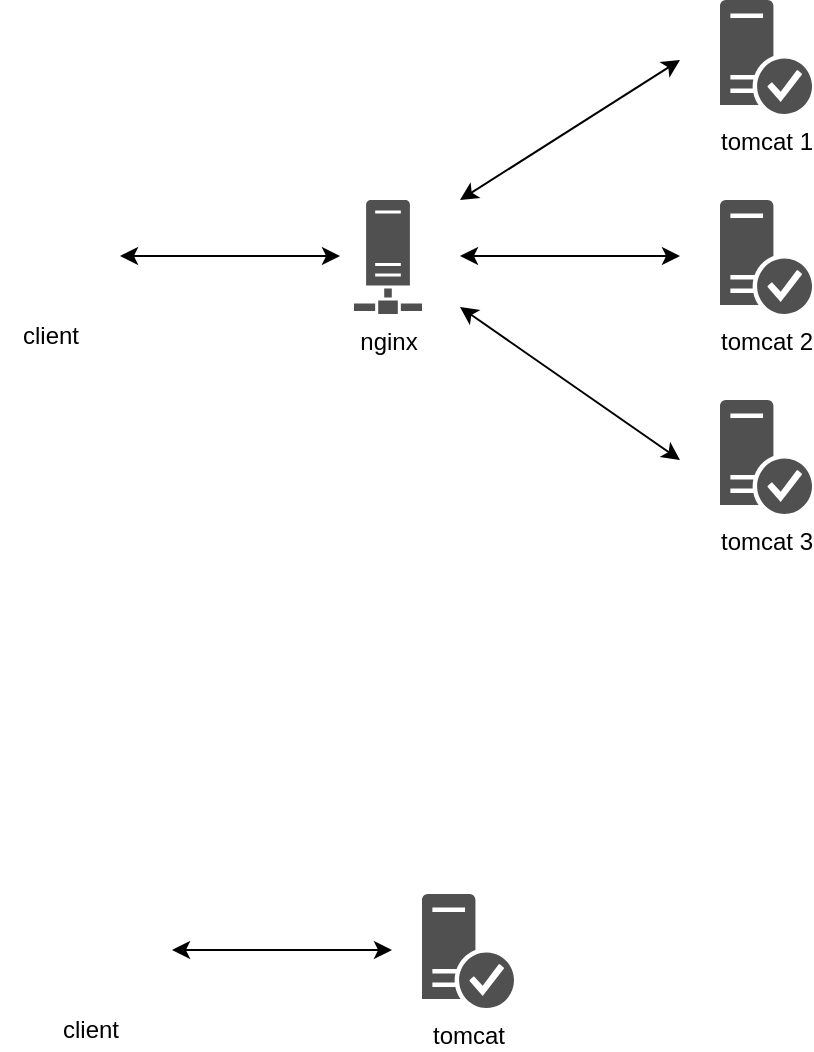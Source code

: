 <mxfile version="20.3.1" type="github">
  <diagram id="QOJws539fqBSgupLrR6U" name="第 1 页">
    <mxGraphModel dx="1426" dy="737" grid="0" gridSize="10" guides="1" tooltips="1" connect="1" arrows="1" fold="1" page="1" pageScale="1" pageWidth="827" pageHeight="1169" math="0" shadow="0">
      <root>
        <mxCell id="0" />
        <mxCell id="1" parent="0" />
        <mxCell id="8LqY17IdmFCUgcOD1Ssi-3" value="nginx" style="sketch=0;pointerEvents=1;shadow=0;dashed=0;html=1;strokeColor=none;fillColor=#505050;labelPosition=center;verticalLabelPosition=bottom;verticalAlign=top;outlineConnect=0;align=center;shape=mxgraph.office.servers.network;" vertex="1" parent="1">
          <mxGeometry x="397" y="280" width="34" height="57" as="geometry" />
        </mxCell>
        <mxCell id="8LqY17IdmFCUgcOD1Ssi-4" value="tomcat 1" style="sketch=0;pointerEvents=1;shadow=0;dashed=0;html=1;strokeColor=none;fillColor=#505050;labelPosition=center;verticalLabelPosition=bottom;verticalAlign=top;outlineConnect=0;align=center;shape=mxgraph.office.security.trusted_application_server;" vertex="1" parent="1">
          <mxGeometry x="580" y="180" width="46" height="57" as="geometry" />
        </mxCell>
        <mxCell id="8LqY17IdmFCUgcOD1Ssi-5" value="client" style="shape=image;html=1;verticalAlign=top;verticalLabelPosition=bottom;labelBackgroundColor=#ffffff;imageAspect=0;aspect=fixed;image=https://cdn4.iconfinder.com/data/icons/essential-app-1/16/computer-destop-it-website-128.png" vertex="1" parent="1">
          <mxGeometry x="220" y="283.5" width="50" height="50" as="geometry" />
        </mxCell>
        <mxCell id="8LqY17IdmFCUgcOD1Ssi-6" value="tomcat 2" style="sketch=0;pointerEvents=1;shadow=0;dashed=0;html=1;strokeColor=none;fillColor=#505050;labelPosition=center;verticalLabelPosition=bottom;verticalAlign=top;outlineConnect=0;align=center;shape=mxgraph.office.security.trusted_application_server;" vertex="1" parent="1">
          <mxGeometry x="580" y="280" width="46" height="57" as="geometry" />
        </mxCell>
        <mxCell id="8LqY17IdmFCUgcOD1Ssi-7" value="tomcat 3" style="sketch=0;pointerEvents=1;shadow=0;dashed=0;html=1;strokeColor=none;fillColor=#505050;labelPosition=center;verticalLabelPosition=bottom;verticalAlign=top;outlineConnect=0;align=center;shape=mxgraph.office.security.trusted_application_server;" vertex="1" parent="1">
          <mxGeometry x="580" y="380" width="46" height="57" as="geometry" />
        </mxCell>
        <mxCell id="8LqY17IdmFCUgcOD1Ssi-8" value="" style="endArrow=classic;startArrow=classic;html=1;rounded=0;" edge="1" parent="1">
          <mxGeometry width="50" height="50" relative="1" as="geometry">
            <mxPoint x="280" y="308" as="sourcePoint" />
            <mxPoint x="390" y="308" as="targetPoint" />
          </mxGeometry>
        </mxCell>
        <mxCell id="8LqY17IdmFCUgcOD1Ssi-9" value="" style="endArrow=classic;startArrow=classic;html=1;rounded=0;" edge="1" parent="1">
          <mxGeometry width="50" height="50" relative="1" as="geometry">
            <mxPoint x="450" y="308" as="sourcePoint" />
            <mxPoint x="560" y="308" as="targetPoint" />
          </mxGeometry>
        </mxCell>
        <mxCell id="8LqY17IdmFCUgcOD1Ssi-10" value="" style="endArrow=classic;startArrow=classic;html=1;rounded=0;" edge="1" parent="1">
          <mxGeometry width="50" height="50" relative="1" as="geometry">
            <mxPoint x="450" y="333.5" as="sourcePoint" />
            <mxPoint x="560" y="410" as="targetPoint" />
          </mxGeometry>
        </mxCell>
        <mxCell id="8LqY17IdmFCUgcOD1Ssi-11" value="" style="endArrow=classic;startArrow=classic;html=1;rounded=0;" edge="1" parent="1">
          <mxGeometry width="50" height="50" relative="1" as="geometry">
            <mxPoint x="450" y="280" as="sourcePoint" />
            <mxPoint x="560" y="210" as="targetPoint" />
          </mxGeometry>
        </mxCell>
        <mxCell id="8LqY17IdmFCUgcOD1Ssi-14" value="client" style="shape=image;html=1;verticalAlign=top;verticalLabelPosition=bottom;labelBackgroundColor=#ffffff;imageAspect=0;aspect=fixed;image=https://cdn4.iconfinder.com/data/icons/essential-app-1/16/computer-destop-it-website-128.png" vertex="1" parent="1">
          <mxGeometry x="240" y="630.5" width="50" height="50" as="geometry" />
        </mxCell>
        <mxCell id="8LqY17IdmFCUgcOD1Ssi-15" value="tomcat" style="sketch=0;pointerEvents=1;shadow=0;dashed=0;html=1;strokeColor=none;fillColor=#505050;labelPosition=center;verticalLabelPosition=bottom;verticalAlign=top;outlineConnect=0;align=center;shape=mxgraph.office.security.trusted_application_server;" vertex="1" parent="1">
          <mxGeometry x="431" y="627" width="46" height="57" as="geometry" />
        </mxCell>
        <mxCell id="8LqY17IdmFCUgcOD1Ssi-17" value="" style="endArrow=classic;startArrow=classic;html=1;rounded=0;" edge="1" parent="1">
          <mxGeometry width="50" height="50" relative="1" as="geometry">
            <mxPoint x="306" y="655" as="sourcePoint" />
            <mxPoint x="416" y="655" as="targetPoint" />
          </mxGeometry>
        </mxCell>
      </root>
    </mxGraphModel>
  </diagram>
</mxfile>
